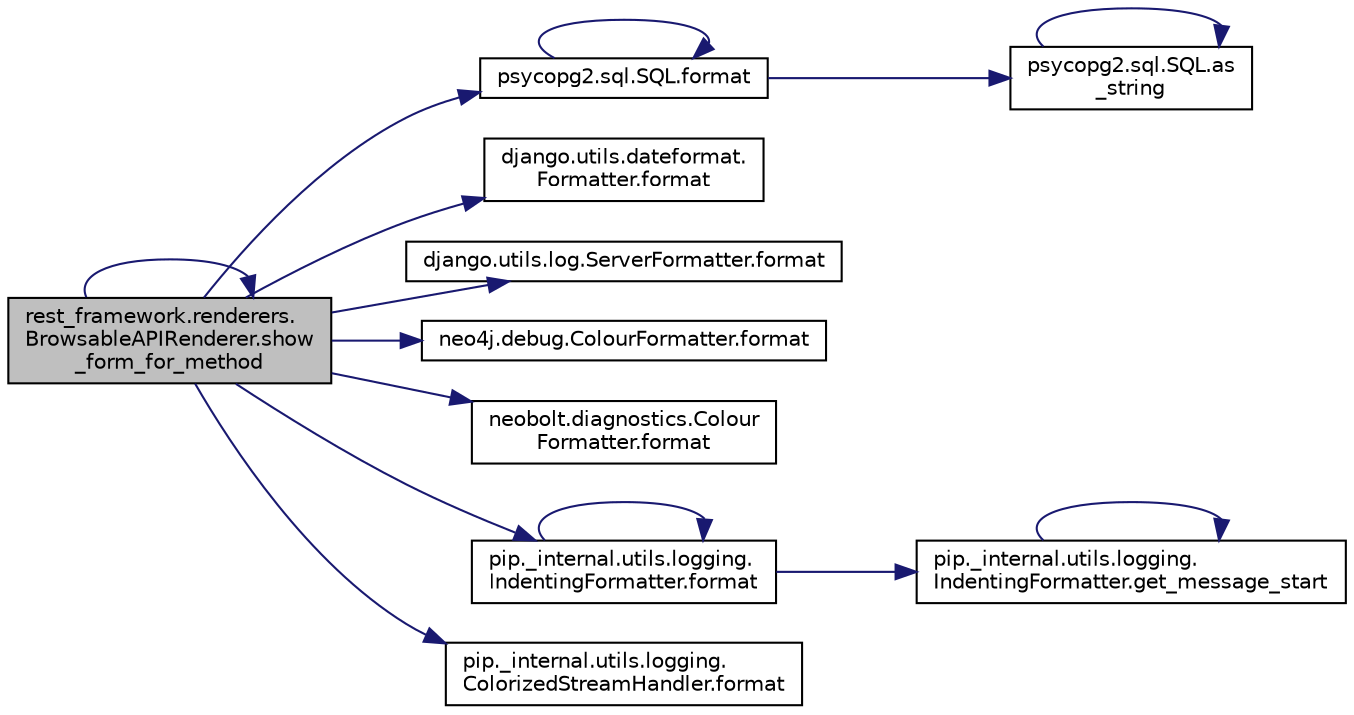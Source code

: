 digraph "rest_framework.renderers.BrowsableAPIRenderer.show_form_for_method"
{
 // LATEX_PDF_SIZE
  edge [fontname="Helvetica",fontsize="10",labelfontname="Helvetica",labelfontsize="10"];
  node [fontname="Helvetica",fontsize="10",shape=record];
  rankdir="LR";
  Node1 [label="rest_framework.renderers.\lBrowsableAPIRenderer.show\l_form_for_method",height=0.2,width=0.4,color="black", fillcolor="grey75", style="filled", fontcolor="black",tooltip=" "];
  Node1 -> Node2 [color="midnightblue",fontsize="10",style="solid",fontname="Helvetica"];
  Node2 [label="psycopg2.sql.SQL.format",height=0.2,width=0.4,color="black", fillcolor="white", style="filled",URL="$de/d43/classpsycopg2_1_1sql_1_1_s_q_l.html#a7eaebc5350213c19a6ea332ec4ccfb0b",tooltip=" "];
  Node2 -> Node3 [color="midnightblue",fontsize="10",style="solid",fontname="Helvetica"];
  Node3 [label="psycopg2.sql.SQL.as\l_string",height=0.2,width=0.4,color="black", fillcolor="white", style="filled",URL="$de/d43/classpsycopg2_1_1sql_1_1_s_q_l.html#a8fa701e4315e347a6474279880e9ef4f",tooltip=" "];
  Node3 -> Node3 [color="midnightblue",fontsize="10",style="solid",fontname="Helvetica"];
  Node2 -> Node2 [color="midnightblue",fontsize="10",style="solid",fontname="Helvetica"];
  Node1 -> Node4 [color="midnightblue",fontsize="10",style="solid",fontname="Helvetica"];
  Node4 [label="django.utils.dateformat.\lFormatter.format",height=0.2,width=0.4,color="black", fillcolor="white", style="filled",URL="$df/dec/classdjango_1_1utils_1_1dateformat_1_1_formatter.html#a38e26a1608eccfb1b5612c4048c5a25b",tooltip=" "];
  Node1 -> Node5 [color="midnightblue",fontsize="10",style="solid",fontname="Helvetica"];
  Node5 [label="django.utils.log.ServerFormatter.format",height=0.2,width=0.4,color="black", fillcolor="white", style="filled",URL="$d5/d98/classdjango_1_1utils_1_1log_1_1_server_formatter.html#a7cd259c9021dd6d8a3a37ccb5afa5076",tooltip=" "];
  Node1 -> Node6 [color="midnightblue",fontsize="10",style="solid",fontname="Helvetica"];
  Node6 [label="neo4j.debug.ColourFormatter.format",height=0.2,width=0.4,color="black", fillcolor="white", style="filled",URL="$d3/d9b/classneo4j_1_1debug_1_1_colour_formatter.html#ae524b2b73d6ae883b3786f33dc16b060",tooltip=" "];
  Node1 -> Node7 [color="midnightblue",fontsize="10",style="solid",fontname="Helvetica"];
  Node7 [label="neobolt.diagnostics.Colour\lFormatter.format",height=0.2,width=0.4,color="black", fillcolor="white", style="filled",URL="$d0/d6a/classneobolt_1_1diagnostics_1_1_colour_formatter.html#aad5777e3df4695a2c69705b8e928ccdc",tooltip=" "];
  Node1 -> Node8 [color="midnightblue",fontsize="10",style="solid",fontname="Helvetica"];
  Node8 [label="pip._internal.utils.logging.\lIndentingFormatter.format",height=0.2,width=0.4,color="black", fillcolor="white", style="filled",URL="$d5/df2/classpip_1_1__internal_1_1utils_1_1logging_1_1_indenting_formatter.html#a5d4332f67f315773e40b095d9873f690",tooltip=" "];
  Node8 -> Node8 [color="midnightblue",fontsize="10",style="solid",fontname="Helvetica"];
  Node8 -> Node9 [color="midnightblue",fontsize="10",style="solid",fontname="Helvetica"];
  Node9 [label="pip._internal.utils.logging.\lIndentingFormatter.get_message_start",height=0.2,width=0.4,color="black", fillcolor="white", style="filled",URL="$d5/df2/classpip_1_1__internal_1_1utils_1_1logging_1_1_indenting_formatter.html#afb5ccf6041a37cf3487c2b08bc31ef5f",tooltip=" "];
  Node9 -> Node9 [color="midnightblue",fontsize="10",style="solid",fontname="Helvetica"];
  Node1 -> Node10 [color="midnightblue",fontsize="10",style="solid",fontname="Helvetica"];
  Node10 [label="pip._internal.utils.logging.\lColorizedStreamHandler.format",height=0.2,width=0.4,color="black", fillcolor="white", style="filled",URL="$d8/db2/classpip_1_1__internal_1_1utils_1_1logging_1_1_colorized_stream_handler.html#ab486689630cd72874c843dc410954bf6",tooltip=" "];
  Node1 -> Node1 [color="midnightblue",fontsize="10",style="solid",fontname="Helvetica"];
}
